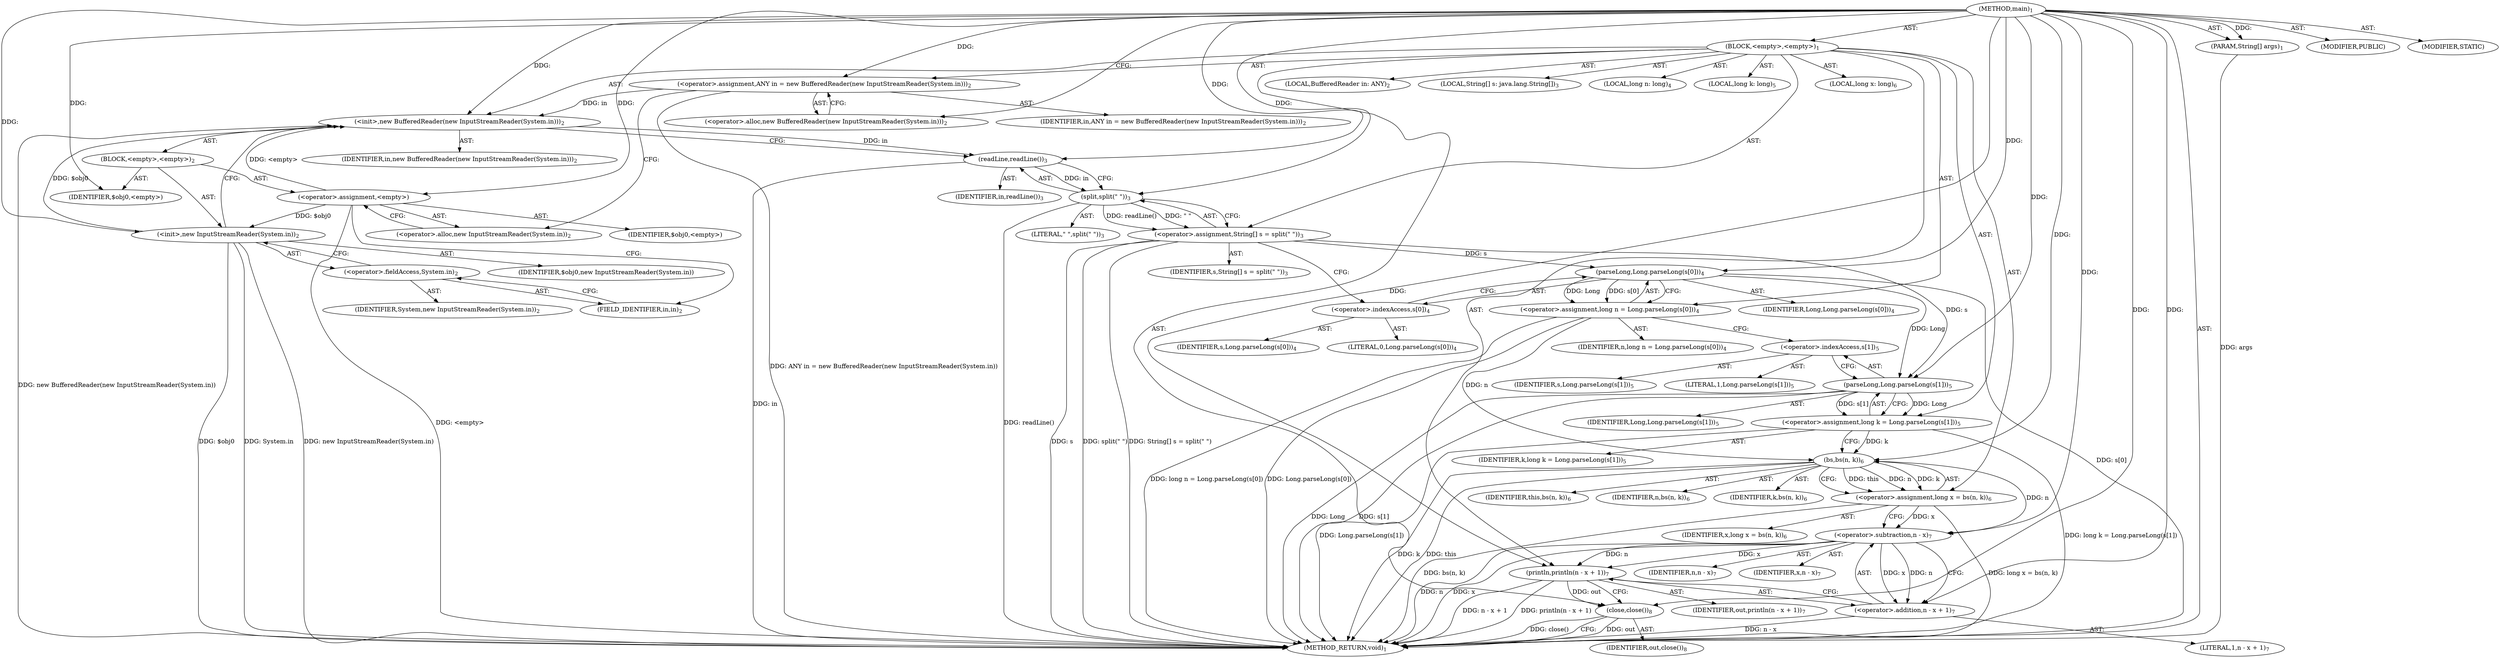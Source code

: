 digraph "main" {  
"19" [label = <(METHOD,main)<SUB>1</SUB>> ]
"20" [label = <(PARAM,String[] args)<SUB>1</SUB>> ]
"21" [label = <(BLOCK,&lt;empty&gt;,&lt;empty&gt;)<SUB>1</SUB>> ]
"4" [label = <(LOCAL,BufferedReader in: ANY)<SUB>2</SUB>> ]
"22" [label = <(&lt;operator&gt;.assignment,ANY in = new BufferedReader(new InputStreamReader(System.in)))<SUB>2</SUB>> ]
"23" [label = <(IDENTIFIER,in,ANY in = new BufferedReader(new InputStreamReader(System.in)))<SUB>2</SUB>> ]
"24" [label = <(&lt;operator&gt;.alloc,new BufferedReader(new InputStreamReader(System.in)))<SUB>2</SUB>> ]
"25" [label = <(&lt;init&gt;,new BufferedReader(new InputStreamReader(System.in)))<SUB>2</SUB>> ]
"3" [label = <(IDENTIFIER,in,new BufferedReader(new InputStreamReader(System.in)))<SUB>2</SUB>> ]
"26" [label = <(BLOCK,&lt;empty&gt;,&lt;empty&gt;)<SUB>2</SUB>> ]
"27" [label = <(&lt;operator&gt;.assignment,&lt;empty&gt;)> ]
"28" [label = <(IDENTIFIER,$obj0,&lt;empty&gt;)> ]
"29" [label = <(&lt;operator&gt;.alloc,new InputStreamReader(System.in))<SUB>2</SUB>> ]
"30" [label = <(&lt;init&gt;,new InputStreamReader(System.in))<SUB>2</SUB>> ]
"31" [label = <(IDENTIFIER,$obj0,new InputStreamReader(System.in))> ]
"32" [label = <(&lt;operator&gt;.fieldAccess,System.in)<SUB>2</SUB>> ]
"33" [label = <(IDENTIFIER,System,new InputStreamReader(System.in))<SUB>2</SUB>> ]
"34" [label = <(FIELD_IDENTIFIER,in,in)<SUB>2</SUB>> ]
"35" [label = <(IDENTIFIER,$obj0,&lt;empty&gt;)> ]
"36" [label = <(LOCAL,String[] s: java.lang.String[])<SUB>3</SUB>> ]
"37" [label = <(&lt;operator&gt;.assignment,String[] s = split(&quot; &quot;))<SUB>3</SUB>> ]
"38" [label = <(IDENTIFIER,s,String[] s = split(&quot; &quot;))<SUB>3</SUB>> ]
"39" [label = <(split,split(&quot; &quot;))<SUB>3</SUB>> ]
"40" [label = <(readLine,readLine())<SUB>3</SUB>> ]
"41" [label = <(IDENTIFIER,in,readLine())<SUB>3</SUB>> ]
"42" [label = <(LITERAL,&quot; &quot;,split(&quot; &quot;))<SUB>3</SUB>> ]
"43" [label = <(LOCAL,long n: long)<SUB>4</SUB>> ]
"44" [label = <(&lt;operator&gt;.assignment,long n = Long.parseLong(s[0]))<SUB>4</SUB>> ]
"45" [label = <(IDENTIFIER,n,long n = Long.parseLong(s[0]))<SUB>4</SUB>> ]
"46" [label = <(parseLong,Long.parseLong(s[0]))<SUB>4</SUB>> ]
"47" [label = <(IDENTIFIER,Long,Long.parseLong(s[0]))<SUB>4</SUB>> ]
"48" [label = <(&lt;operator&gt;.indexAccess,s[0])<SUB>4</SUB>> ]
"49" [label = <(IDENTIFIER,s,Long.parseLong(s[0]))<SUB>4</SUB>> ]
"50" [label = <(LITERAL,0,Long.parseLong(s[0]))<SUB>4</SUB>> ]
"51" [label = <(LOCAL,long k: long)<SUB>5</SUB>> ]
"52" [label = <(&lt;operator&gt;.assignment,long k = Long.parseLong(s[1]))<SUB>5</SUB>> ]
"53" [label = <(IDENTIFIER,k,long k = Long.parseLong(s[1]))<SUB>5</SUB>> ]
"54" [label = <(parseLong,Long.parseLong(s[1]))<SUB>5</SUB>> ]
"55" [label = <(IDENTIFIER,Long,Long.parseLong(s[1]))<SUB>5</SUB>> ]
"56" [label = <(&lt;operator&gt;.indexAccess,s[1])<SUB>5</SUB>> ]
"57" [label = <(IDENTIFIER,s,Long.parseLong(s[1]))<SUB>5</SUB>> ]
"58" [label = <(LITERAL,1,Long.parseLong(s[1]))<SUB>5</SUB>> ]
"59" [label = <(LOCAL,long x: long)<SUB>6</SUB>> ]
"60" [label = <(&lt;operator&gt;.assignment,long x = bs(n, k))<SUB>6</SUB>> ]
"61" [label = <(IDENTIFIER,x,long x = bs(n, k))<SUB>6</SUB>> ]
"62" [label = <(bs,bs(n, k))<SUB>6</SUB>> ]
"63" [label = <(IDENTIFIER,this,bs(n, k))<SUB>6</SUB>> ]
"64" [label = <(IDENTIFIER,n,bs(n, k))<SUB>6</SUB>> ]
"65" [label = <(IDENTIFIER,k,bs(n, k))<SUB>6</SUB>> ]
"66" [label = <(println,println(n - x + 1))<SUB>7</SUB>> ]
"67" [label = <(IDENTIFIER,out,println(n - x + 1))<SUB>7</SUB>> ]
"68" [label = <(&lt;operator&gt;.addition,n - x + 1)<SUB>7</SUB>> ]
"69" [label = <(&lt;operator&gt;.subtraction,n - x)<SUB>7</SUB>> ]
"70" [label = <(IDENTIFIER,n,n - x)<SUB>7</SUB>> ]
"71" [label = <(IDENTIFIER,x,n - x)<SUB>7</SUB>> ]
"72" [label = <(LITERAL,1,n - x + 1)<SUB>7</SUB>> ]
"73" [label = <(close,close())<SUB>8</SUB>> ]
"74" [label = <(IDENTIFIER,out,close())<SUB>8</SUB>> ]
"75" [label = <(MODIFIER,PUBLIC)> ]
"76" [label = <(MODIFIER,STATIC)> ]
"77" [label = <(METHOD_RETURN,void)<SUB>1</SUB>> ]
  "19" -> "20"  [ label = "AST: "] 
  "19" -> "21"  [ label = "AST: "] 
  "19" -> "75"  [ label = "AST: "] 
  "19" -> "76"  [ label = "AST: "] 
  "19" -> "77"  [ label = "AST: "] 
  "21" -> "4"  [ label = "AST: "] 
  "21" -> "22"  [ label = "AST: "] 
  "21" -> "25"  [ label = "AST: "] 
  "21" -> "36"  [ label = "AST: "] 
  "21" -> "37"  [ label = "AST: "] 
  "21" -> "43"  [ label = "AST: "] 
  "21" -> "44"  [ label = "AST: "] 
  "21" -> "51"  [ label = "AST: "] 
  "21" -> "52"  [ label = "AST: "] 
  "21" -> "59"  [ label = "AST: "] 
  "21" -> "60"  [ label = "AST: "] 
  "21" -> "66"  [ label = "AST: "] 
  "21" -> "73"  [ label = "AST: "] 
  "22" -> "23"  [ label = "AST: "] 
  "22" -> "24"  [ label = "AST: "] 
  "25" -> "3"  [ label = "AST: "] 
  "25" -> "26"  [ label = "AST: "] 
  "26" -> "27"  [ label = "AST: "] 
  "26" -> "30"  [ label = "AST: "] 
  "26" -> "35"  [ label = "AST: "] 
  "27" -> "28"  [ label = "AST: "] 
  "27" -> "29"  [ label = "AST: "] 
  "30" -> "31"  [ label = "AST: "] 
  "30" -> "32"  [ label = "AST: "] 
  "32" -> "33"  [ label = "AST: "] 
  "32" -> "34"  [ label = "AST: "] 
  "37" -> "38"  [ label = "AST: "] 
  "37" -> "39"  [ label = "AST: "] 
  "39" -> "40"  [ label = "AST: "] 
  "39" -> "42"  [ label = "AST: "] 
  "40" -> "41"  [ label = "AST: "] 
  "44" -> "45"  [ label = "AST: "] 
  "44" -> "46"  [ label = "AST: "] 
  "46" -> "47"  [ label = "AST: "] 
  "46" -> "48"  [ label = "AST: "] 
  "48" -> "49"  [ label = "AST: "] 
  "48" -> "50"  [ label = "AST: "] 
  "52" -> "53"  [ label = "AST: "] 
  "52" -> "54"  [ label = "AST: "] 
  "54" -> "55"  [ label = "AST: "] 
  "54" -> "56"  [ label = "AST: "] 
  "56" -> "57"  [ label = "AST: "] 
  "56" -> "58"  [ label = "AST: "] 
  "60" -> "61"  [ label = "AST: "] 
  "60" -> "62"  [ label = "AST: "] 
  "62" -> "63"  [ label = "AST: "] 
  "62" -> "64"  [ label = "AST: "] 
  "62" -> "65"  [ label = "AST: "] 
  "66" -> "67"  [ label = "AST: "] 
  "66" -> "68"  [ label = "AST: "] 
  "68" -> "69"  [ label = "AST: "] 
  "68" -> "72"  [ label = "AST: "] 
  "69" -> "70"  [ label = "AST: "] 
  "69" -> "71"  [ label = "AST: "] 
  "73" -> "74"  [ label = "AST: "] 
  "22" -> "29"  [ label = "CFG: "] 
  "25" -> "40"  [ label = "CFG: "] 
  "37" -> "48"  [ label = "CFG: "] 
  "44" -> "56"  [ label = "CFG: "] 
  "52" -> "62"  [ label = "CFG: "] 
  "60" -> "69"  [ label = "CFG: "] 
  "66" -> "73"  [ label = "CFG: "] 
  "73" -> "77"  [ label = "CFG: "] 
  "24" -> "22"  [ label = "CFG: "] 
  "39" -> "37"  [ label = "CFG: "] 
  "46" -> "44"  [ label = "CFG: "] 
  "54" -> "52"  [ label = "CFG: "] 
  "62" -> "60"  [ label = "CFG: "] 
  "68" -> "66"  [ label = "CFG: "] 
  "27" -> "34"  [ label = "CFG: "] 
  "30" -> "25"  [ label = "CFG: "] 
  "40" -> "39"  [ label = "CFG: "] 
  "48" -> "46"  [ label = "CFG: "] 
  "56" -> "54"  [ label = "CFG: "] 
  "69" -> "68"  [ label = "CFG: "] 
  "29" -> "27"  [ label = "CFG: "] 
  "32" -> "30"  [ label = "CFG: "] 
  "34" -> "32"  [ label = "CFG: "] 
  "19" -> "24"  [ label = "CFG: "] 
  "20" -> "77"  [ label = "DDG: args"] 
  "22" -> "77"  [ label = "DDG: ANY in = new BufferedReader(new InputStreamReader(System.in))"] 
  "27" -> "77"  [ label = "DDG: &lt;empty&gt;"] 
  "30" -> "77"  [ label = "DDG: $obj0"] 
  "30" -> "77"  [ label = "DDG: System.in"] 
  "30" -> "77"  [ label = "DDG: new InputStreamReader(System.in)"] 
  "25" -> "77"  [ label = "DDG: new BufferedReader(new InputStreamReader(System.in))"] 
  "37" -> "77"  [ label = "DDG: s"] 
  "40" -> "77"  [ label = "DDG: in"] 
  "39" -> "77"  [ label = "DDG: readLine()"] 
  "37" -> "77"  [ label = "DDG: split(&quot; &quot;)"] 
  "37" -> "77"  [ label = "DDG: String[] s = split(&quot; &quot;)"] 
  "46" -> "77"  [ label = "DDG: s[0]"] 
  "44" -> "77"  [ label = "DDG: Long.parseLong(s[0])"] 
  "44" -> "77"  [ label = "DDG: long n = Long.parseLong(s[0])"] 
  "54" -> "77"  [ label = "DDG: Long"] 
  "54" -> "77"  [ label = "DDG: s[1]"] 
  "52" -> "77"  [ label = "DDG: Long.parseLong(s[1])"] 
  "52" -> "77"  [ label = "DDG: long k = Long.parseLong(s[1])"] 
  "62" -> "77"  [ label = "DDG: k"] 
  "60" -> "77"  [ label = "DDG: bs(n, k)"] 
  "60" -> "77"  [ label = "DDG: long x = bs(n, k)"] 
  "69" -> "77"  [ label = "DDG: n"] 
  "69" -> "77"  [ label = "DDG: x"] 
  "68" -> "77"  [ label = "DDG: n - x"] 
  "66" -> "77"  [ label = "DDG: n - x + 1"] 
  "66" -> "77"  [ label = "DDG: println(n - x + 1)"] 
  "73" -> "77"  [ label = "DDG: out"] 
  "73" -> "77"  [ label = "DDG: close()"] 
  "62" -> "77"  [ label = "DDG: this"] 
  "19" -> "20"  [ label = "DDG: "] 
  "19" -> "22"  [ label = "DDG: "] 
  "39" -> "37"  [ label = "DDG: readLine()"] 
  "39" -> "37"  [ label = "DDG: &quot; &quot;"] 
  "46" -> "44"  [ label = "DDG: Long"] 
  "46" -> "44"  [ label = "DDG: s[0]"] 
  "54" -> "52"  [ label = "DDG: Long"] 
  "54" -> "52"  [ label = "DDG: s[1]"] 
  "62" -> "60"  [ label = "DDG: this"] 
  "62" -> "60"  [ label = "DDG: n"] 
  "62" -> "60"  [ label = "DDG: k"] 
  "22" -> "25"  [ label = "DDG: in"] 
  "19" -> "25"  [ label = "DDG: "] 
  "27" -> "25"  [ label = "DDG: &lt;empty&gt;"] 
  "30" -> "25"  [ label = "DDG: $obj0"] 
  "19" -> "66"  [ label = "DDG: "] 
  "69" -> "66"  [ label = "DDG: n"] 
  "69" -> "66"  [ label = "DDG: x"] 
  "66" -> "73"  [ label = "DDG: out"] 
  "19" -> "73"  [ label = "DDG: "] 
  "19" -> "27"  [ label = "DDG: "] 
  "19" -> "35"  [ label = "DDG: "] 
  "40" -> "39"  [ label = "DDG: in"] 
  "19" -> "39"  [ label = "DDG: "] 
  "19" -> "46"  [ label = "DDG: "] 
  "37" -> "46"  [ label = "DDG: s"] 
  "46" -> "54"  [ label = "DDG: Long"] 
  "19" -> "54"  [ label = "DDG: "] 
  "37" -> "54"  [ label = "DDG: s"] 
  "19" -> "62"  [ label = "DDG: "] 
  "44" -> "62"  [ label = "DDG: n"] 
  "52" -> "62"  [ label = "DDG: k"] 
  "69" -> "68"  [ label = "DDG: n"] 
  "69" -> "68"  [ label = "DDG: x"] 
  "19" -> "68"  [ label = "DDG: "] 
  "27" -> "30"  [ label = "DDG: $obj0"] 
  "19" -> "30"  [ label = "DDG: "] 
  "25" -> "40"  [ label = "DDG: in"] 
  "19" -> "40"  [ label = "DDG: "] 
  "62" -> "69"  [ label = "DDG: n"] 
  "19" -> "69"  [ label = "DDG: "] 
  "60" -> "69"  [ label = "DDG: x"] 
}
